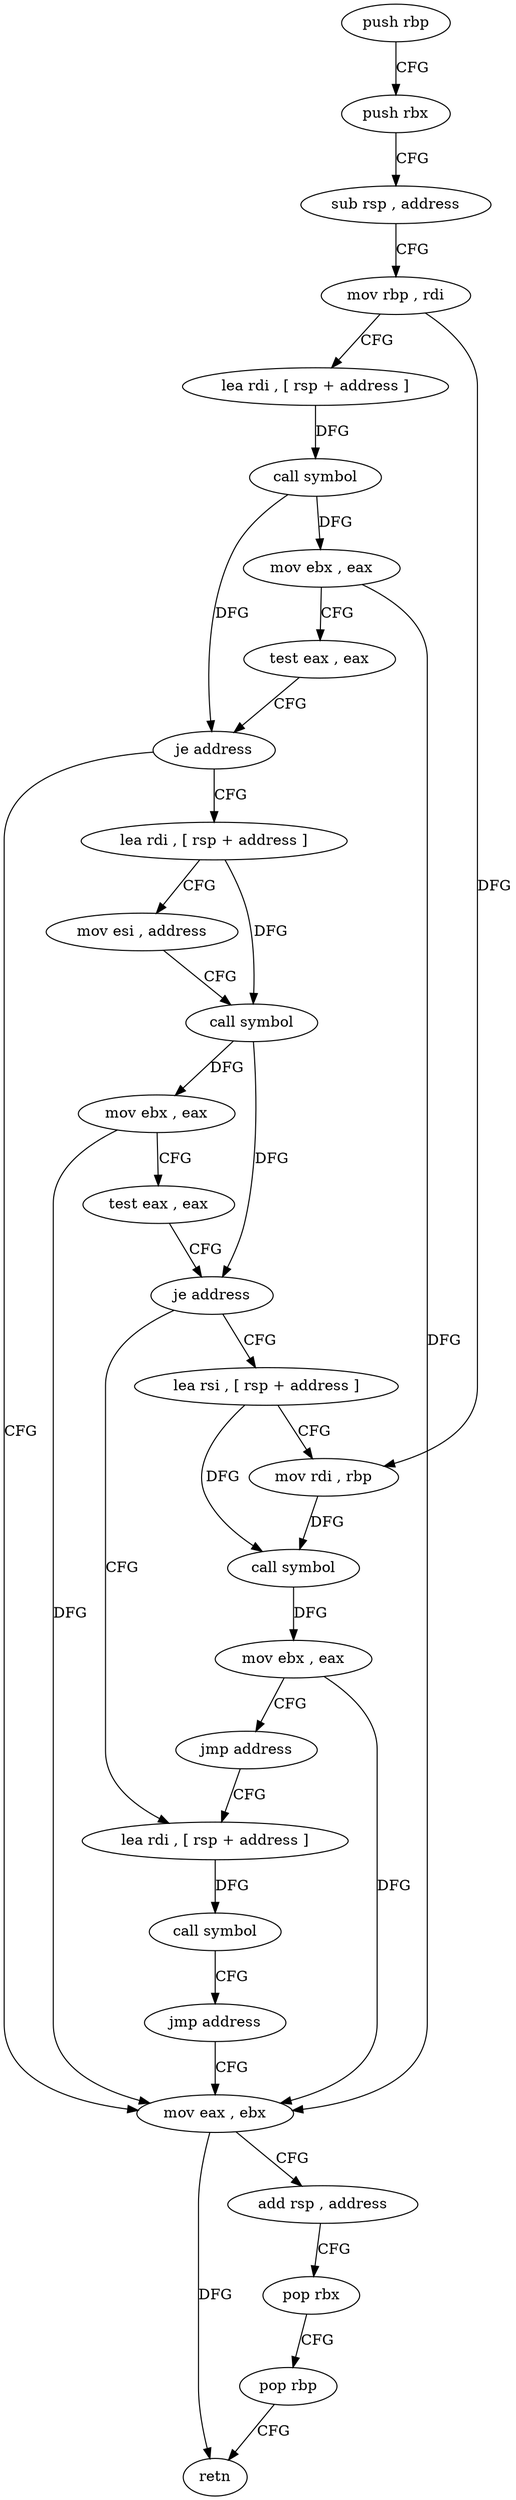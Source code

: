digraph "func" {
"183210" [label = "push rbp" ]
"183211" [label = "push rbx" ]
"183212" [label = "sub rsp , address" ]
"183216" [label = "mov rbp , rdi" ]
"183219" [label = "lea rdi , [ rsp + address ]" ]
"183224" [label = "call symbol" ]
"183229" [label = "mov ebx , eax" ]
"183231" [label = "test eax , eax" ]
"183233" [label = "je address" ]
"183244" [label = "lea rdi , [ rsp + address ]" ]
"183235" [label = "mov eax , ebx" ]
"183249" [label = "mov esi , address" ]
"183254" [label = "call symbol" ]
"183259" [label = "mov ebx , eax" ]
"183261" [label = "test eax , eax" ]
"183263" [label = "je address" ]
"183277" [label = "lea rsi , [ rsp + address ]" ]
"183265" [label = "lea rdi , [ rsp + address ]" ]
"183237" [label = "add rsp , address" ]
"183241" [label = "pop rbx" ]
"183242" [label = "pop rbp" ]
"183243" [label = "retn" ]
"183282" [label = "mov rdi , rbp" ]
"183285" [label = "call symbol" ]
"183290" [label = "mov ebx , eax" ]
"183292" [label = "jmp address" ]
"183270" [label = "call symbol" ]
"183275" [label = "jmp address" ]
"183210" -> "183211" [ label = "CFG" ]
"183211" -> "183212" [ label = "CFG" ]
"183212" -> "183216" [ label = "CFG" ]
"183216" -> "183219" [ label = "CFG" ]
"183216" -> "183282" [ label = "DFG" ]
"183219" -> "183224" [ label = "DFG" ]
"183224" -> "183229" [ label = "DFG" ]
"183224" -> "183233" [ label = "DFG" ]
"183229" -> "183231" [ label = "CFG" ]
"183229" -> "183235" [ label = "DFG" ]
"183231" -> "183233" [ label = "CFG" ]
"183233" -> "183244" [ label = "CFG" ]
"183233" -> "183235" [ label = "CFG" ]
"183244" -> "183249" [ label = "CFG" ]
"183244" -> "183254" [ label = "DFG" ]
"183235" -> "183237" [ label = "CFG" ]
"183235" -> "183243" [ label = "DFG" ]
"183249" -> "183254" [ label = "CFG" ]
"183254" -> "183259" [ label = "DFG" ]
"183254" -> "183263" [ label = "DFG" ]
"183259" -> "183261" [ label = "CFG" ]
"183259" -> "183235" [ label = "DFG" ]
"183261" -> "183263" [ label = "CFG" ]
"183263" -> "183277" [ label = "CFG" ]
"183263" -> "183265" [ label = "CFG" ]
"183277" -> "183282" [ label = "CFG" ]
"183277" -> "183285" [ label = "DFG" ]
"183265" -> "183270" [ label = "DFG" ]
"183237" -> "183241" [ label = "CFG" ]
"183241" -> "183242" [ label = "CFG" ]
"183242" -> "183243" [ label = "CFG" ]
"183282" -> "183285" [ label = "DFG" ]
"183285" -> "183290" [ label = "DFG" ]
"183290" -> "183292" [ label = "CFG" ]
"183290" -> "183235" [ label = "DFG" ]
"183292" -> "183265" [ label = "CFG" ]
"183270" -> "183275" [ label = "CFG" ]
"183275" -> "183235" [ label = "CFG" ]
}
